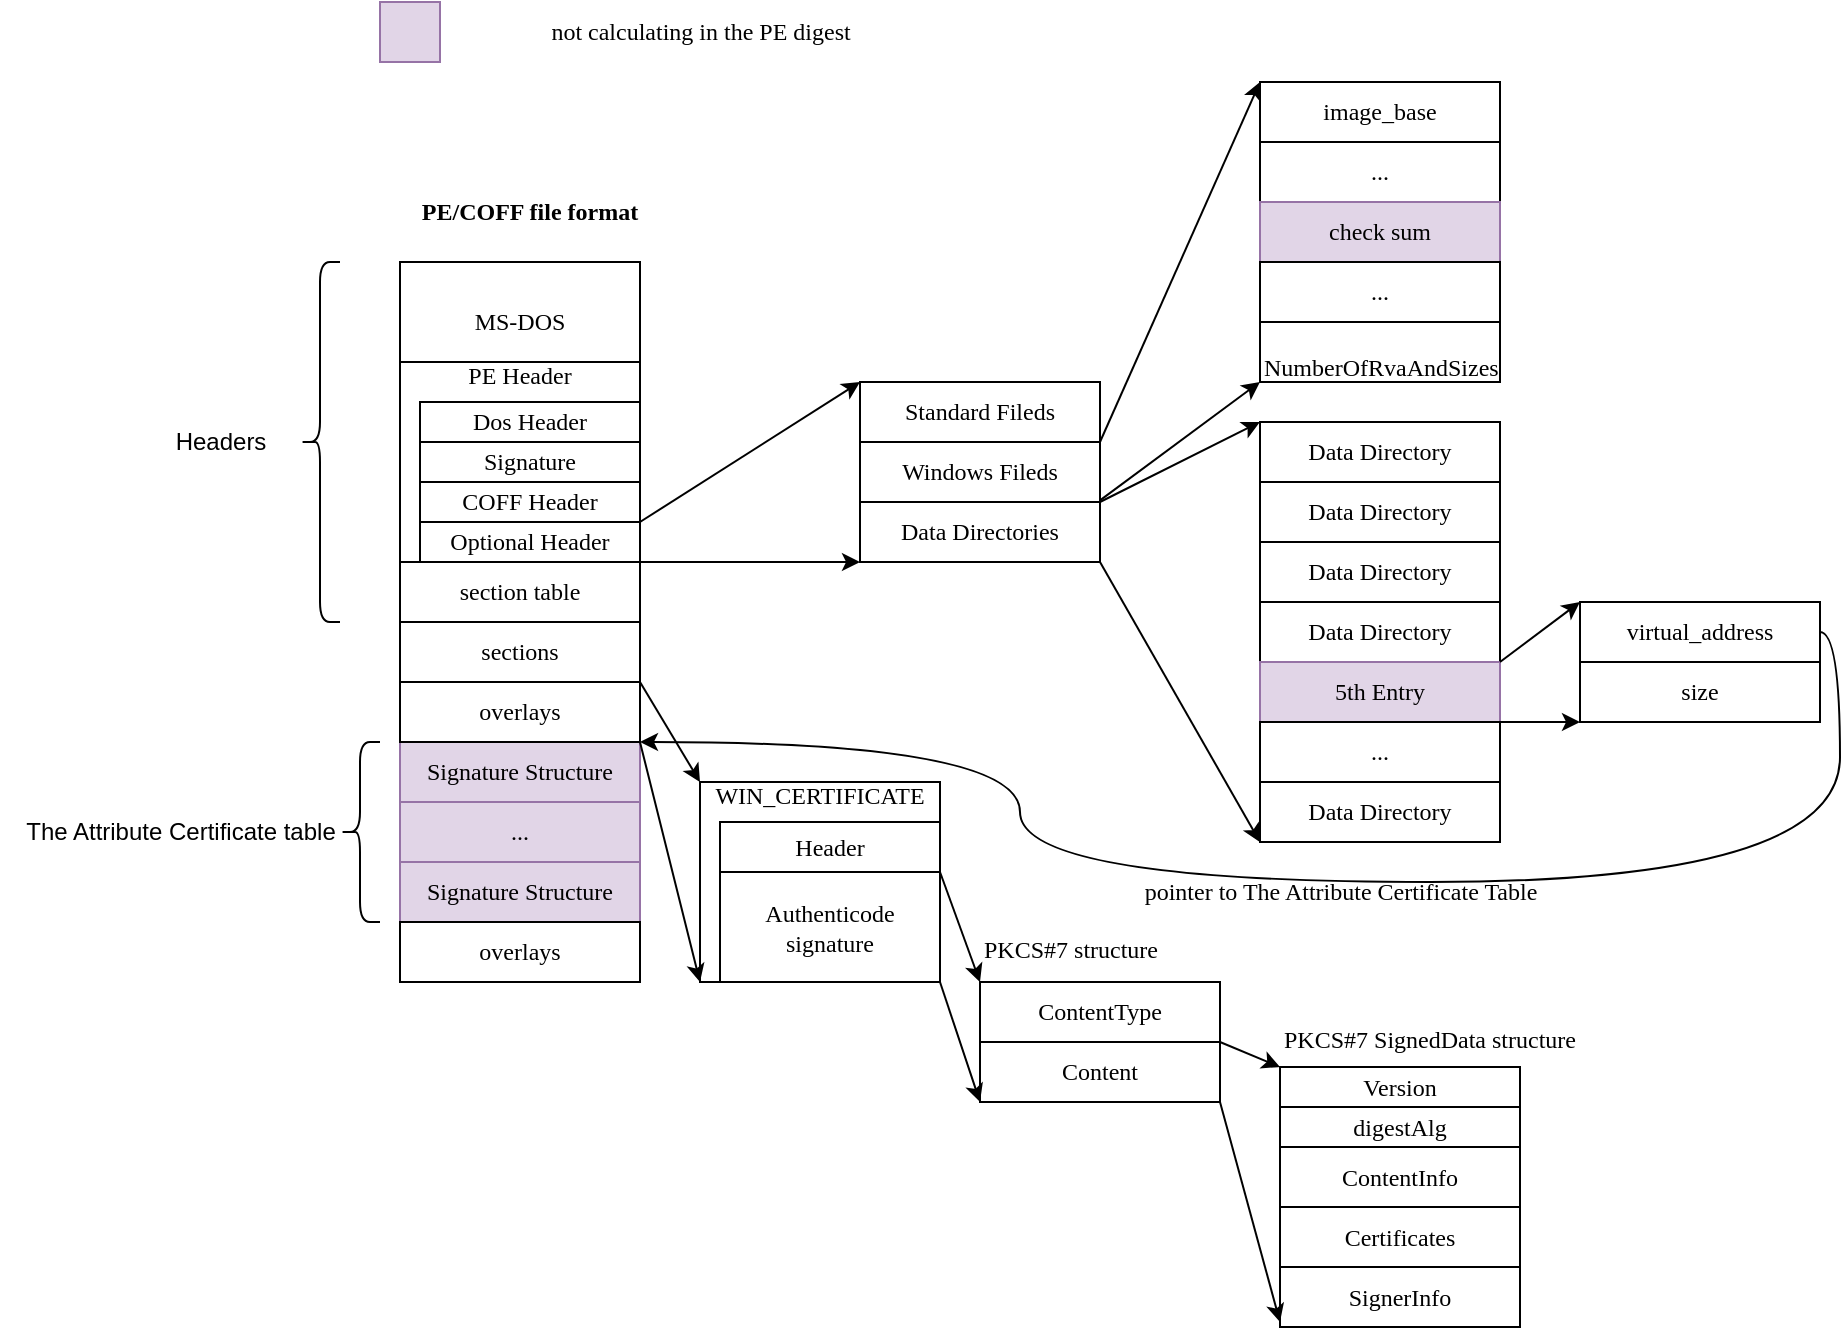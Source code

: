 <mxfile version="21.1.1" type="github">
  <diagram name="第 1 页" id="DXJGyLKz47heCSHpzHNM">
    <mxGraphModel dx="2257" dy="763" grid="1" gridSize="10" guides="1" tooltips="1" connect="1" arrows="1" fold="1" page="1" pageScale="1" pageWidth="827" pageHeight="1169" math="0" shadow="0">
      <root>
        <mxCell id="0" />
        <mxCell id="1" parent="0" />
        <mxCell id="DaVctwpaXnIbaY3s7kiL-62" value="ContentType" style="rounded=0;whiteSpace=wrap;html=1;container=0;fontFamily=Verdana;" parent="1" vertex="1">
          <mxGeometry x="400" y="560" width="120" height="30" as="geometry" />
        </mxCell>
        <mxCell id="xr7TNN4HcSWkNFldf1mO-2" value="&lt;font&gt;&lt;b&gt;PE/COFF file format&lt;/b&gt;&lt;/font&gt;" style="text;html=1;strokeColor=none;fillColor=none;align=center;verticalAlign=middle;whiteSpace=wrap;rounded=0;container=0;fontFamily=Verdana;" parent="1" vertex="1">
          <mxGeometry x="75" y="160" width="200" height="30" as="geometry" />
        </mxCell>
        <mxCell id="xr7TNN4HcSWkNFldf1mO-1" value="MS-DOS" style="rounded=0;whiteSpace=wrap;html=1;container=0;fontFamily=Verdana;" parent="1" vertex="1">
          <mxGeometry x="110" y="200" width="120" height="60" as="geometry" />
        </mxCell>
        <mxCell id="xr7TNN4HcSWkNFldf1mO-3" value="&lt;div&gt;PE Header&lt;/div&gt;&lt;div&gt;&lt;br&gt;&lt;/div&gt;&lt;div&gt;&lt;br&gt;&lt;/div&gt;&lt;div&gt;&lt;br&gt;&lt;/div&gt;&lt;div&gt;&lt;br&gt;&lt;/div&gt;&lt;div&gt;&lt;br&gt;&lt;/div&gt;&lt;div&gt;&lt;br&gt;&lt;/div&gt;" style="rounded=0;whiteSpace=wrap;html=1;container=0;fontFamily=Verdana;" parent="1" vertex="1">
          <mxGeometry x="110" y="250" width="120" height="100" as="geometry" />
        </mxCell>
        <mxCell id="xr7TNN4HcSWkNFldf1mO-4" value="Optional Header" style="rounded=0;whiteSpace=wrap;html=1;container=0;fontFamily=Verdana;" parent="1" vertex="1">
          <mxGeometry x="120" y="330" width="110" height="20" as="geometry" />
        </mxCell>
        <mxCell id="xr7TNN4HcSWkNFldf1mO-5" value="Standard Fileds" style="rounded=0;whiteSpace=wrap;html=1;container=0;fontFamily=Verdana;" parent="1" vertex="1">
          <mxGeometry x="340" y="260" width="120" height="30" as="geometry" />
        </mxCell>
        <mxCell id="xr7TNN4HcSWkNFldf1mO-6" value="" style="endArrow=classic;html=1;rounded=0;entryX=0;entryY=0;entryDx=0;entryDy=0;exitX=1;exitY=1;exitDx=0;exitDy=0;fontFamily=Verdana;" parent="1" source="xr7TNN4HcSWkNFldf1mO-12" target="xr7TNN4HcSWkNFldf1mO-5" edge="1">
          <mxGeometry width="50" height="50" relative="1" as="geometry">
            <mxPoint x="230" y="300" as="sourcePoint" />
            <mxPoint x="280" y="250" as="targetPoint" />
          </mxGeometry>
        </mxCell>
        <mxCell id="xr7TNN4HcSWkNFldf1mO-8" value="Windows Fileds" style="rounded=0;whiteSpace=wrap;html=1;container=0;fontFamily=Verdana;" parent="1" vertex="1">
          <mxGeometry x="340" y="290" width="120" height="30" as="geometry" />
        </mxCell>
        <mxCell id="xr7TNN4HcSWkNFldf1mO-9" value="Data Directories" style="rounded=0;whiteSpace=wrap;html=1;container=0;fontFamily=Verdana;" parent="1" vertex="1">
          <mxGeometry x="340" y="320" width="120" height="30" as="geometry" />
        </mxCell>
        <mxCell id="xr7TNN4HcSWkNFldf1mO-12" value="COFF Header" style="rounded=0;whiteSpace=wrap;html=1;container=0;fontFamily=Verdana;" parent="1" vertex="1">
          <mxGeometry x="120" y="310" width="110" height="20" as="geometry" />
        </mxCell>
        <mxCell id="xr7TNN4HcSWkNFldf1mO-13" value="Signature" style="rounded=0;whiteSpace=wrap;html=1;container=0;fontFamily=Verdana;" parent="1" vertex="1">
          <mxGeometry x="120" y="290" width="110" height="20" as="geometry" />
        </mxCell>
        <mxCell id="xr7TNN4HcSWkNFldf1mO-14" value="Dos Header" style="rounded=0;whiteSpace=wrap;html=1;container=0;fontFamily=Verdana;" parent="1" vertex="1">
          <mxGeometry x="120" y="270" width="110" height="20" as="geometry" />
        </mxCell>
        <mxCell id="xr7TNN4HcSWkNFldf1mO-15" value="" style="endArrow=classic;html=1;rounded=0;entryX=0;entryY=1;entryDx=0;entryDy=0;fontFamily=Verdana;exitX=1;exitY=0;exitDx=0;exitDy=0;" parent="1" target="xr7TNN4HcSWkNFldf1mO-9" edge="1" source="e_cj9tgiayqz5bf3QVdc-12">
          <mxGeometry width="50" height="50" relative="1" as="geometry">
            <mxPoint x="230" y="380" as="sourcePoint" />
            <mxPoint x="280" y="330" as="targetPoint" />
          </mxGeometry>
        </mxCell>
        <mxCell id="xr7TNN4HcSWkNFldf1mO-16" value="" style="endArrow=classic;html=1;rounded=0;fontFamily=Verdana;" parent="1" edge="1">
          <mxGeometry width="50" height="50" relative="1" as="geometry">
            <mxPoint x="460" y="320" as="sourcePoint" />
            <mxPoint x="540" y="280" as="targetPoint" />
          </mxGeometry>
        </mxCell>
        <mxCell id="xr7TNN4HcSWkNFldf1mO-17" value="Data Directory" style="rounded=0;whiteSpace=wrap;html=1;container=0;fontFamily=Verdana;" parent="1" vertex="1">
          <mxGeometry x="540" y="280" width="120" height="30" as="geometry" />
        </mxCell>
        <mxCell id="xr7TNN4HcSWkNFldf1mO-18" value="Data Directory" style="rounded=0;whiteSpace=wrap;html=1;container=0;fontFamily=Verdana;" parent="1" vertex="1">
          <mxGeometry x="540" y="310" width="120" height="30" as="geometry" />
        </mxCell>
        <mxCell id="xr7TNN4HcSWkNFldf1mO-19" value="Data Directory" style="rounded=0;whiteSpace=wrap;html=1;container=0;fontFamily=Verdana;" parent="1" vertex="1">
          <mxGeometry x="540" y="340" width="120" height="30" as="geometry" />
        </mxCell>
        <mxCell id="xr7TNN4HcSWkNFldf1mO-20" value="Data Directory" style="rounded=0;whiteSpace=wrap;html=1;container=0;fontFamily=Verdana;" parent="1" vertex="1">
          <mxGeometry x="540" y="370" width="120" height="30" as="geometry" />
        </mxCell>
        <mxCell id="xr7TNN4HcSWkNFldf1mO-21" value="5th Entry" style="rounded=0;whiteSpace=wrap;html=1;fillColor=#e1d5e7;strokeColor=#9673a6;container=0;fontFamily=Verdana;" parent="1" vertex="1">
          <mxGeometry x="540" y="400" width="120" height="30" as="geometry" />
        </mxCell>
        <mxCell id="xr7TNN4HcSWkNFldf1mO-22" value="..." style="rounded=0;whiteSpace=wrap;html=1;container=0;fontFamily=Verdana;" parent="1" vertex="1">
          <mxGeometry x="540" y="430" width="120" height="30" as="geometry" />
        </mxCell>
        <mxCell id="xr7TNN4HcSWkNFldf1mO-23" value="Data Directory" style="rounded=0;whiteSpace=wrap;html=1;container=0;fontFamily=Verdana;" parent="1" vertex="1">
          <mxGeometry x="540" y="460" width="120" height="30" as="geometry" />
        </mxCell>
        <mxCell id="xr7TNN4HcSWkNFldf1mO-24" value="" style="endArrow=classic;html=1;rounded=0;entryX=0;entryY=1;entryDx=0;entryDy=0;fontFamily=Verdana;" parent="1" target="xr7TNN4HcSWkNFldf1mO-23" edge="1">
          <mxGeometry width="50" height="50" relative="1" as="geometry">
            <mxPoint x="460" y="350" as="sourcePoint" />
            <mxPoint x="510" y="300" as="targetPoint" />
          </mxGeometry>
        </mxCell>
        <mxCell id="DaVctwpaXnIbaY3s7kiL-11" style="edgeStyle=orthogonalEdgeStyle;rounded=0;orthogonalLoop=1;jettySize=auto;html=1;entryX=1;entryY=0;entryDx=0;entryDy=0;curved=1;exitX=1;exitY=0.5;exitDx=0;exitDy=0;fontFamily=Verdana;" parent="1" source="DaVctwpaXnIbaY3s7kiL-3" target="DaVctwpaXnIbaY3s7kiL-10" edge="1">
          <mxGeometry relative="1" as="geometry">
            <Array as="points">
              <mxPoint x="830" y="385" />
              <mxPoint x="830" y="510" />
              <mxPoint x="420" y="510" />
              <mxPoint x="420" y="440" />
            </Array>
          </mxGeometry>
        </mxCell>
        <mxCell id="DaVctwpaXnIbaY3s7kiL-3" value="virtual_address" style="rounded=0;whiteSpace=wrap;html=1;container=0;fontFamily=Verdana;" parent="1" vertex="1">
          <mxGeometry x="700" y="370" width="120" height="30" as="geometry" />
        </mxCell>
        <mxCell id="DaVctwpaXnIbaY3s7kiL-6" value="size" style="rounded=0;whiteSpace=wrap;html=1;container=0;fontFamily=Verdana;" parent="1" vertex="1">
          <mxGeometry x="700" y="400" width="120" height="30" as="geometry" />
        </mxCell>
        <mxCell id="DaVctwpaXnIbaY3s7kiL-7" value="" style="endArrow=classic;html=1;rounded=0;entryX=0;entryY=0;entryDx=0;entryDy=0;fontFamily=Verdana;" parent="1" target="DaVctwpaXnIbaY3s7kiL-3" edge="1">
          <mxGeometry width="50" height="50" relative="1" as="geometry">
            <mxPoint x="660" y="400" as="sourcePoint" />
            <mxPoint x="710" y="350" as="targetPoint" />
          </mxGeometry>
        </mxCell>
        <mxCell id="DaVctwpaXnIbaY3s7kiL-8" value="" style="endArrow=classic;html=1;rounded=0;exitX=1;exitY=0;exitDx=0;exitDy=0;entryX=0;entryY=1;entryDx=0;entryDy=0;fontFamily=Verdana;" parent="1" source="xr7TNN4HcSWkNFldf1mO-22" target="DaVctwpaXnIbaY3s7kiL-6" edge="1">
          <mxGeometry width="50" height="50" relative="1" as="geometry">
            <mxPoint x="690" y="540" as="sourcePoint" />
            <mxPoint x="740" y="490" as="targetPoint" />
          </mxGeometry>
        </mxCell>
        <mxCell id="DaVctwpaXnIbaY3s7kiL-9" value="sections" style="rounded=0;whiteSpace=wrap;html=1;container=0;fontFamily=Verdana;" parent="1" vertex="1">
          <mxGeometry x="110" y="380" width="120" height="30" as="geometry" />
        </mxCell>
        <mxCell id="DaVctwpaXnIbaY3s7kiL-10" value="Signature Structure" style="rounded=0;whiteSpace=wrap;html=1;container=0;fillColor=#e1d5e7;strokeColor=#9673a6;fontFamily=Verdana;" parent="1" vertex="1">
          <mxGeometry x="110" y="440" width="120" height="30" as="geometry" />
        </mxCell>
        <mxCell id="DaVctwpaXnIbaY3s7kiL-21" value="&lt;div&gt;WIN_CERTIFICATE&lt;/div&gt;&lt;div&gt;&lt;br&gt;&lt;/div&gt;&lt;div&gt;&lt;br&gt;&lt;/div&gt;&lt;div&gt;&lt;br&gt;&lt;/div&gt;&lt;div&gt;&lt;br&gt;&lt;/div&gt;&lt;div&gt;&lt;br&gt;&lt;/div&gt;&lt;div&gt;&lt;br&gt;&lt;/div&gt;" style="rounded=0;whiteSpace=wrap;html=1;container=0;fontFamily=Verdana;" parent="1" vertex="1">
          <mxGeometry x="260" y="460" width="120" height="100" as="geometry" />
        </mxCell>
        <mxCell id="DaVctwpaXnIbaY3s7kiL-23" value=" Authenticode signature" style="rounded=0;whiteSpace=wrap;html=1;container=0;fontFamily=Verdana;" parent="1" vertex="1">
          <mxGeometry x="270" y="505" width="110" height="55" as="geometry" />
        </mxCell>
        <mxCell id="DaVctwpaXnIbaY3s7kiL-24" value="" style="endArrow=classic;html=1;rounded=0;entryX=0;entryY=0;entryDx=0;entryDy=0;fontFamily=Verdana;" parent="1" target="DaVctwpaXnIbaY3s7kiL-21" edge="1">
          <mxGeometry width="50" height="50" relative="1" as="geometry">
            <mxPoint x="230" y="410" as="sourcePoint" />
            <mxPoint x="310" y="370" as="targetPoint" />
          </mxGeometry>
        </mxCell>
        <mxCell id="DaVctwpaXnIbaY3s7kiL-25" value="" style="endArrow=classic;html=1;rounded=0;entryX=0;entryY=1;entryDx=0;entryDy=0;fontFamily=Verdana;" parent="1" target="DaVctwpaXnIbaY3s7kiL-21" edge="1">
          <mxGeometry width="50" height="50" relative="1" as="geometry">
            <mxPoint x="230" y="440" as="sourcePoint" />
            <mxPoint x="270" y="470" as="targetPoint" />
          </mxGeometry>
        </mxCell>
        <mxCell id="DaVctwpaXnIbaY3s7kiL-30" value="Version" style="rounded=0;whiteSpace=wrap;html=1;container=0;fontFamily=Verdana;" parent="1" vertex="1">
          <mxGeometry x="550" y="602.5" width="120" height="20" as="geometry" />
        </mxCell>
        <mxCell id="DaVctwpaXnIbaY3s7kiL-34" value="ContentInfo" style="rounded=0;whiteSpace=wrap;html=1;container=0;fontFamily=Verdana;" parent="1" vertex="1">
          <mxGeometry x="550" y="642.5" width="120" height="30" as="geometry" />
        </mxCell>
        <mxCell id="DaVctwpaXnIbaY3s7kiL-35" value="&lt;div&gt; PKCS#7 SignedData structure&lt;font&gt;&lt;b&gt;&lt;/b&gt;&lt;/font&gt;&lt;/div&gt;&lt;div&gt;&lt;b&gt;&lt;font&gt;&lt;br&gt;&lt;/font&gt;&lt;/b&gt;&lt;/div&gt;&lt;div&gt;&lt;b&gt;&lt;font&gt;&lt;br&gt;&lt;/font&gt;&lt;/b&gt;&lt;/div&gt;&lt;div&gt;&lt;b&gt;&lt;font&gt;&lt;br&gt;&lt;/font&gt;&lt;/b&gt;&lt;/div&gt;&lt;div&gt;&lt;b&gt;&lt;font&gt;&lt;br&gt;&lt;/font&gt;&lt;/b&gt;&lt;/div&gt;&lt;div&gt;&lt;b&gt;&lt;font&gt;&lt;br&gt;&lt;/font&gt;&lt;/b&gt;&lt;/div&gt;&lt;div&gt;&lt;b&gt;&lt;font&gt;&lt;br&gt;&lt;/font&gt;&lt;/b&gt;&lt;/div&gt;&lt;div&gt;&lt;b&gt;&lt;font&gt;&lt;br&gt;&lt;/font&gt;&lt;/b&gt;&lt;/div&gt;&lt;div&gt;&lt;b&gt;&lt;font&gt;&lt;br&gt;&lt;/font&gt;&lt;/b&gt;&lt;/div&gt;" style="text;whiteSpace=wrap;html=1;fontFamily=Verdana;" parent="1" vertex="1">
          <mxGeometry x="550" y="575" width="210" height="20" as="geometry" />
        </mxCell>
        <mxCell id="DaVctwpaXnIbaY3s7kiL-36" value="Header" style="rounded=0;whiteSpace=wrap;html=1;container=0;fontFamily=Verdana;" parent="1" vertex="1">
          <mxGeometry x="270" y="480" width="110" height="25" as="geometry" />
        </mxCell>
        <mxCell id="DaVctwpaXnIbaY3s7kiL-39" value="SignerInfo" style="rounded=0;whiteSpace=wrap;html=1;container=0;fontFamily=Verdana;" parent="1" vertex="1">
          <mxGeometry x="550" y="702.5" width="120" height="30" as="geometry" />
        </mxCell>
        <mxCell id="DaVctwpaXnIbaY3s7kiL-43" value="digestAlg" style="rounded=0;whiteSpace=wrap;html=1;container=0;fontFamily=Verdana;" parent="1" vertex="1">
          <mxGeometry x="550" y="622.5" width="120" height="20" as="geometry" />
        </mxCell>
        <mxCell id="DaVctwpaXnIbaY3s7kiL-44" value="Certificates" style="rounded=0;whiteSpace=wrap;html=1;container=0;fontFamily=Verdana;" parent="1" vertex="1">
          <mxGeometry x="550" y="672.5" width="120" height="30" as="geometry" />
        </mxCell>
        <mxCell id="DaVctwpaXnIbaY3s7kiL-51" value="..." style="rounded=0;whiteSpace=wrap;html=1;container=0;fontFamily=Verdana;fillColor=#e1d5e7;strokeColor=#9673a6;" parent="1" vertex="1">
          <mxGeometry x="110" y="470" width="120" height="30" as="geometry" />
        </mxCell>
        <mxCell id="DaVctwpaXnIbaY3s7kiL-52" value="Signature Structure" style="rounded=0;whiteSpace=wrap;html=1;container=0;fontFamily=Verdana;fillColor=#e1d5e7;strokeColor=#9673a6;" parent="1" vertex="1">
          <mxGeometry x="110" y="500" width="120" height="30" as="geometry" />
        </mxCell>
        <mxCell id="DaVctwpaXnIbaY3s7kiL-58" value="&lt;p class=&quot;heading-anchor&quot; id=&quot;the-attribute-certificate-table-image-only&quot;&gt;&lt;font&gt;pointer to The Attribute Certificate Table&lt;br&gt;&lt;/font&gt;&lt;/p&gt;" style="text;html=1;align=center;verticalAlign=middle;resizable=0;points=[];autosize=1;strokeColor=none;fillColor=none;fontFamily=Verdana;" parent="1" vertex="1">
          <mxGeometry x="440" y="490" width="280" height="50" as="geometry" />
        </mxCell>
        <mxCell id="DaVctwpaXnIbaY3s7kiL-69" value="Content" style="rounded=0;whiteSpace=wrap;html=1;fontFamily=Verdana;" parent="1" vertex="1">
          <mxGeometry x="400" y="590" width="120" height="30" as="geometry" />
        </mxCell>
        <mxCell id="DaVctwpaXnIbaY3s7kiL-70" value="" style="endArrow=classic;html=1;rounded=0;exitX=1;exitY=1;exitDx=0;exitDy=0;entryX=0;entryY=0;entryDx=0;entryDy=0;fontFamily=Verdana;" parent="1" source="DaVctwpaXnIbaY3s7kiL-36" target="DaVctwpaXnIbaY3s7kiL-62" edge="1">
          <mxGeometry width="50" height="50" relative="1" as="geometry">
            <mxPoint x="380" y="550" as="sourcePoint" />
            <mxPoint x="430" y="500" as="targetPoint" />
          </mxGeometry>
        </mxCell>
        <mxCell id="DaVctwpaXnIbaY3s7kiL-71" value="" style="endArrow=classic;html=1;rounded=0;entryX=0;entryY=1;entryDx=0;entryDy=0;fontFamily=Verdana;exitX=1;exitY=1;exitDx=0;exitDy=0;" parent="1" target="DaVctwpaXnIbaY3s7kiL-69" edge="1" source="DaVctwpaXnIbaY3s7kiL-23">
          <mxGeometry width="50" height="50" relative="1" as="geometry">
            <mxPoint x="380" y="610" as="sourcePoint" />
            <mxPoint x="430" y="560" as="targetPoint" />
          </mxGeometry>
        </mxCell>
        <mxCell id="DaVctwpaXnIbaY3s7kiL-72" value="" style="endArrow=classic;html=1;rounded=0;entryX=0;entryY=0;entryDx=0;entryDy=0;fontFamily=Verdana;exitX=1;exitY=0;exitDx=0;exitDy=0;" parent="1" target="DaVctwpaXnIbaY3s7kiL-30" edge="1" source="DaVctwpaXnIbaY3s7kiL-69">
          <mxGeometry width="50" height="50" relative="1" as="geometry">
            <mxPoint x="520" y="560" as="sourcePoint" />
            <mxPoint x="570" y="510" as="targetPoint" />
          </mxGeometry>
        </mxCell>
        <mxCell id="DaVctwpaXnIbaY3s7kiL-73" value="" style="endArrow=classic;html=1;rounded=0;fontFamily=Verdana;" parent="1" edge="1">
          <mxGeometry width="50" height="50" relative="1" as="geometry">
            <mxPoint x="520" y="620" as="sourcePoint" />
            <mxPoint x="550" y="730" as="targetPoint" />
          </mxGeometry>
        </mxCell>
        <mxCell id="DaVctwpaXnIbaY3s7kiL-77" value="overlays" style="rounded=0;whiteSpace=wrap;html=1;container=0;fontFamily=Verdana;" parent="1" vertex="1">
          <mxGeometry x="110" y="530" width="120" height="30" as="geometry" />
        </mxCell>
        <mxCell id="e_cj9tgiayqz5bf3QVdc-1" value="" style="rounded=0;whiteSpace=wrap;html=1;fillColor=#e1d5e7;strokeColor=#9673a6;" vertex="1" parent="1">
          <mxGeometry x="100" y="70" width="30" height="30" as="geometry" />
        </mxCell>
        <mxCell id="e_cj9tgiayqz5bf3QVdc-2" value="not calculating in the PE digest" style="text;html=1;align=center;verticalAlign=middle;resizable=0;points=[];autosize=1;strokeColor=none;fillColor=none;fontFamily=Verdana;" vertex="1" parent="1">
          <mxGeometry x="150" y="70" width="220" height="30" as="geometry" />
        </mxCell>
        <mxCell id="e_cj9tgiayqz5bf3QVdc-5" value="image_base" style="rounded=0;whiteSpace=wrap;html=1;container=0;fontFamily=Verdana;" vertex="1" parent="1">
          <mxGeometry x="540" y="110" width="120" height="30" as="geometry" />
        </mxCell>
        <mxCell id="e_cj9tgiayqz5bf3QVdc-6" value="..." style="rounded=0;whiteSpace=wrap;html=1;container=0;fontFamily=Verdana;" vertex="1" parent="1">
          <mxGeometry x="540" y="140" width="120" height="30" as="geometry" />
        </mxCell>
        <mxCell id="e_cj9tgiayqz5bf3QVdc-7" value="check sum" style="rounded=0;whiteSpace=wrap;html=1;fillColor=#e1d5e7;strokeColor=#9673a6;container=0;fontFamily=Verdana;" vertex="1" parent="1">
          <mxGeometry x="540" y="170" width="120" height="30" as="geometry" />
        </mxCell>
        <mxCell id="e_cj9tgiayqz5bf3QVdc-8" value="..." style="rounded=0;whiteSpace=wrap;html=1;container=0;fontFamily=Verdana;" vertex="1" parent="1">
          <mxGeometry x="540" y="200" width="120" height="30" as="geometry" />
        </mxCell>
        <mxCell id="e_cj9tgiayqz5bf3QVdc-9" value="&lt;div align=&quot;left&quot;&gt;&lt;br&gt;&lt;/div&gt;&lt;div align=&quot;left&quot;&gt;NumberOfRvaAndSizes &lt;/div&gt;" style="rounded=0;whiteSpace=wrap;html=1;container=0;fontFamily=Verdana;align=left;" vertex="1" parent="1">
          <mxGeometry x="540" y="230" width="120" height="30" as="geometry" />
        </mxCell>
        <mxCell id="e_cj9tgiayqz5bf3QVdc-10" value="" style="endArrow=classic;html=1;rounded=0;fontFamily=Verdana;entryX=0;entryY=0;entryDx=0;entryDy=0;" edge="1" parent="1" target="e_cj9tgiayqz5bf3QVdc-5">
          <mxGeometry width="50" height="50" relative="1" as="geometry">
            <mxPoint x="460" y="290" as="sourcePoint" />
            <mxPoint x="540" y="250" as="targetPoint" />
          </mxGeometry>
        </mxCell>
        <mxCell id="e_cj9tgiayqz5bf3QVdc-11" value="" style="endArrow=classic;html=1;rounded=0;exitX=1;exitY=0;exitDx=0;exitDy=0;entryX=0;entryY=1;entryDx=0;entryDy=0;fontFamily=Verdana;" edge="1" parent="1" target="e_cj9tgiayqz5bf3QVdc-9">
          <mxGeometry width="50" height="50" relative="1" as="geometry">
            <mxPoint x="460" y="319.17" as="sourcePoint" />
            <mxPoint x="500" y="319.17" as="targetPoint" />
          </mxGeometry>
        </mxCell>
        <mxCell id="e_cj9tgiayqz5bf3QVdc-12" value="section table" style="rounded=0;whiteSpace=wrap;html=1;container=0;fontFamily=Verdana;" vertex="1" parent="1">
          <mxGeometry x="110" y="350" width="120" height="30" as="geometry" />
        </mxCell>
        <mxCell id="e_cj9tgiayqz5bf3QVdc-13" value="&lt;div&gt; PKCS#7 structure&lt;/div&gt;&lt;div&gt;&lt;b&gt;&lt;font&gt;&lt;br&gt;&lt;/font&gt;&lt;/b&gt;&lt;/div&gt;&lt;div&gt;&lt;b&gt;&lt;font&gt;&lt;br&gt;&lt;/font&gt;&lt;/b&gt;&lt;/div&gt;&lt;div&gt;&lt;b&gt;&lt;font&gt;&lt;br&gt;&lt;/font&gt;&lt;/b&gt;&lt;/div&gt;&lt;div&gt;&lt;b&gt;&lt;font&gt;&lt;br&gt;&lt;/font&gt;&lt;/b&gt;&lt;/div&gt;&lt;div&gt;&lt;b&gt;&lt;font&gt;&lt;br&gt;&lt;/font&gt;&lt;/b&gt;&lt;/div&gt;&lt;div&gt;&lt;b&gt;&lt;font&gt;&lt;br&gt;&lt;/font&gt;&lt;/b&gt;&lt;/div&gt;&lt;div&gt;&lt;b&gt;&lt;font&gt;&lt;br&gt;&lt;/font&gt;&lt;/b&gt;&lt;/div&gt;&lt;div&gt;&lt;b&gt;&lt;font&gt;&lt;br&gt;&lt;/font&gt;&lt;/b&gt;&lt;/div&gt;" style="text;whiteSpace=wrap;html=1;fontFamily=Verdana;" vertex="1" parent="1">
          <mxGeometry x="400" y="530" width="210" height="20" as="geometry" />
        </mxCell>
        <mxCell id="e_cj9tgiayqz5bf3QVdc-15" value="overlays" style="rounded=0;whiteSpace=wrap;html=1;container=0;fontFamily=Verdana;" vertex="1" parent="1">
          <mxGeometry x="110" y="410" width="120" height="30" as="geometry" />
        </mxCell>
        <mxCell id="e_cj9tgiayqz5bf3QVdc-16" value="" style="edgeStyle=isometricEdgeStyle;endArrow=none;html=1;elbow=vertical;rounded=0;exitX=1;exitY=1;exitDx=0;exitDy=0;entryX=1;entryY=1;entryDx=0;entryDy=0;" edge="1" parent="1" source="xr7TNN4HcSWkNFldf1mO-20" target="xr7TNN4HcSWkNFldf1mO-20">
          <mxGeometry width="50" height="100" relative="1" as="geometry">
            <mxPoint x="560" y="490" as="sourcePoint" />
            <mxPoint x="610" y="390" as="targetPoint" />
          </mxGeometry>
        </mxCell>
        <mxCell id="e_cj9tgiayqz5bf3QVdc-17" value="" style="shape=curlyBracket;whiteSpace=wrap;html=1;rounded=1;labelPosition=left;verticalLabelPosition=middle;align=right;verticalAlign=middle;" vertex="1" parent="1">
          <mxGeometry x="80" y="440" width="20" height="90" as="geometry" />
        </mxCell>
        <mxCell id="e_cj9tgiayqz5bf3QVdc-18" value="The Attribute Certificate table" style="text;html=1;align=center;verticalAlign=middle;resizable=0;points=[];autosize=1;strokeColor=none;fillColor=none;" vertex="1" parent="1">
          <mxGeometry x="-90" y="470" width="180" height="30" as="geometry" />
        </mxCell>
        <mxCell id="e_cj9tgiayqz5bf3QVdc-19" value="" style="shape=curlyBracket;whiteSpace=wrap;html=1;rounded=1;labelPosition=left;verticalLabelPosition=middle;align=right;verticalAlign=middle;" vertex="1" parent="1">
          <mxGeometry x="60" y="200" width="20" height="180" as="geometry" />
        </mxCell>
        <mxCell id="e_cj9tgiayqz5bf3QVdc-20" value="Headers" style="text;html=1;align=center;verticalAlign=middle;resizable=0;points=[];autosize=1;strokeColor=none;fillColor=none;" vertex="1" parent="1">
          <mxGeometry x="-15" y="275" width="70" height="30" as="geometry" />
        </mxCell>
      </root>
    </mxGraphModel>
  </diagram>
</mxfile>
